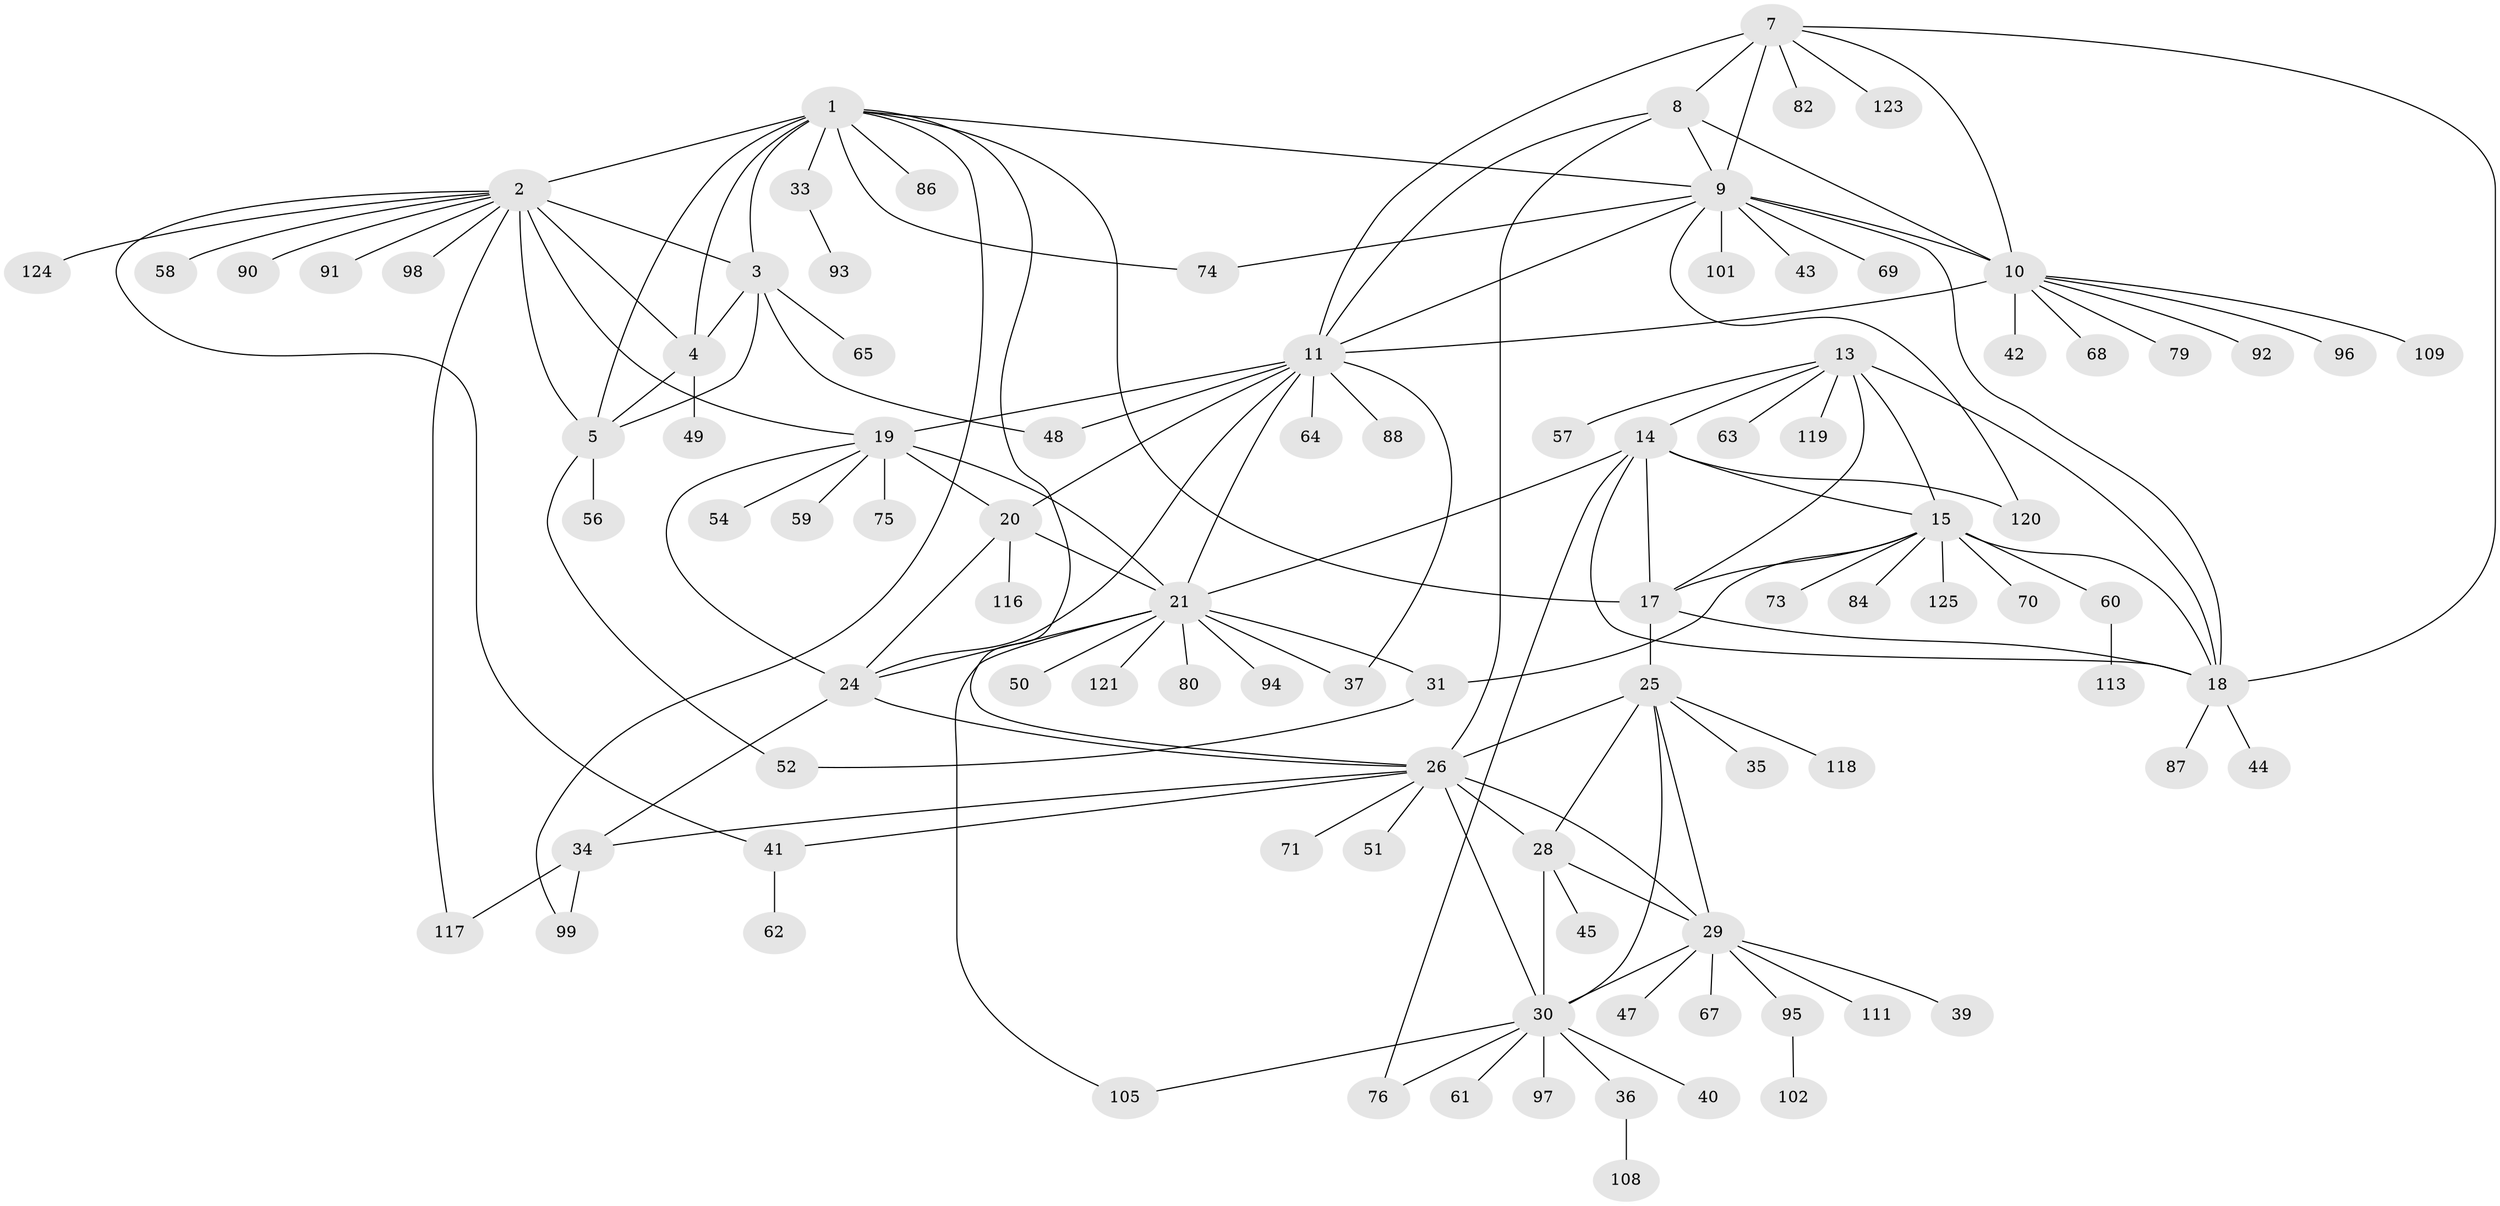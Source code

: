 // original degree distribution, {12: 0.023809523809523808, 11: 0.031746031746031744, 8: 0.031746031746031744, 6: 0.03968253968253968, 7: 0.05555555555555555, 9: 0.031746031746031744, 10: 0.023809523809523808, 3: 0.023809523809523808, 1: 0.5317460317460317, 2: 0.1984126984126984, 5: 0.007936507936507936}
// Generated by graph-tools (version 1.1) at 2025/42/03/06/25 10:42:08]
// undirected, 96 vertices, 144 edges
graph export_dot {
graph [start="1"]
  node [color=gray90,style=filled];
  1 [super="+72"];
  2 [super="+6"];
  3 [super="+78"];
  4;
  5 [super="+46"];
  7 [super="+112"];
  8;
  9 [super="+12"];
  10 [super="+53"];
  11 [super="+22"];
  13 [super="+16"];
  14 [super="+89"];
  15 [super="+107"];
  17;
  18 [super="+106"];
  19 [super="+104"];
  20 [super="+81"];
  21 [super="+23"];
  24;
  25 [super="+32"];
  26 [super="+27"];
  28;
  29 [super="+55"];
  30 [super="+38"];
  31 [super="+115"];
  33;
  34 [super="+100"];
  35;
  36;
  37 [super="+66"];
  39;
  40;
  41;
  42;
  43;
  44;
  45 [super="+122"];
  47;
  48;
  49;
  50;
  51;
  52;
  54 [super="+77"];
  56;
  57;
  58;
  59;
  60;
  61;
  62;
  63;
  64;
  65;
  67 [super="+110"];
  68;
  69;
  70;
  71;
  73;
  74;
  75 [super="+83"];
  76;
  79;
  80 [super="+85"];
  82;
  84 [super="+103"];
  86;
  87;
  88;
  90;
  91;
  92;
  93;
  94;
  95;
  96;
  97;
  98;
  99;
  101 [super="+114"];
  102;
  105;
  108;
  109;
  111;
  113;
  116;
  117;
  118;
  119;
  120 [super="+126"];
  121;
  123;
  124;
  125;
  1 -- 2 [weight=2];
  1 -- 3;
  1 -- 4;
  1 -- 5;
  1 -- 9;
  1 -- 17;
  1 -- 33;
  1 -- 74;
  1 -- 99;
  1 -- 26;
  1 -- 86;
  2 -- 3 [weight=2];
  2 -- 4 [weight=2];
  2 -- 5 [weight=2];
  2 -- 41;
  2 -- 58;
  2 -- 91;
  2 -- 98;
  2 -- 117;
  2 -- 124;
  2 -- 19;
  2 -- 90;
  3 -- 4;
  3 -- 5;
  3 -- 48;
  3 -- 65;
  4 -- 5;
  4 -- 49;
  5 -- 52;
  5 -- 56;
  7 -- 8;
  7 -- 9 [weight=2];
  7 -- 10;
  7 -- 11;
  7 -- 18;
  7 -- 82;
  7 -- 123;
  8 -- 9 [weight=2];
  8 -- 10;
  8 -- 11;
  8 -- 26;
  9 -- 10 [weight=2];
  9 -- 11 [weight=2];
  9 -- 43;
  9 -- 69;
  9 -- 101;
  9 -- 120;
  9 -- 74;
  9 -- 18;
  10 -- 11;
  10 -- 42;
  10 -- 68;
  10 -- 79;
  10 -- 96;
  10 -- 109;
  10 -- 92;
  11 -- 48;
  11 -- 64;
  11 -- 19;
  11 -- 20;
  11 -- 21 [weight=2];
  11 -- 24;
  11 -- 88;
  11 -- 37;
  13 -- 14 [weight=2];
  13 -- 15 [weight=2];
  13 -- 17 [weight=2];
  13 -- 18 [weight=2];
  13 -- 57;
  13 -- 63;
  13 -- 119;
  14 -- 15;
  14 -- 17;
  14 -- 18;
  14 -- 76;
  14 -- 120;
  14 -- 21;
  15 -- 17;
  15 -- 18;
  15 -- 31;
  15 -- 60;
  15 -- 70;
  15 -- 73;
  15 -- 84;
  15 -- 125;
  17 -- 18;
  17 -- 25;
  18 -- 44;
  18 -- 87;
  19 -- 20;
  19 -- 21 [weight=2];
  19 -- 24;
  19 -- 54;
  19 -- 59;
  19 -- 75;
  20 -- 21 [weight=2];
  20 -- 24;
  20 -- 116;
  21 -- 24 [weight=2];
  21 -- 37;
  21 -- 80;
  21 -- 121;
  21 -- 105;
  21 -- 50;
  21 -- 94;
  21 -- 31;
  24 -- 34;
  24 -- 26;
  25 -- 26 [weight=2];
  25 -- 28;
  25 -- 29;
  25 -- 30;
  25 -- 35;
  25 -- 118;
  26 -- 28 [weight=2];
  26 -- 29 [weight=2];
  26 -- 30 [weight=2];
  26 -- 51;
  26 -- 34;
  26 -- 71;
  26 -- 41;
  28 -- 29;
  28 -- 30;
  28 -- 45;
  29 -- 30;
  29 -- 39;
  29 -- 47;
  29 -- 67;
  29 -- 95;
  29 -- 111;
  30 -- 36;
  30 -- 40;
  30 -- 61;
  30 -- 76;
  30 -- 97;
  30 -- 105;
  31 -- 52;
  33 -- 93;
  34 -- 99;
  34 -- 117;
  36 -- 108;
  41 -- 62;
  60 -- 113;
  95 -- 102;
}
